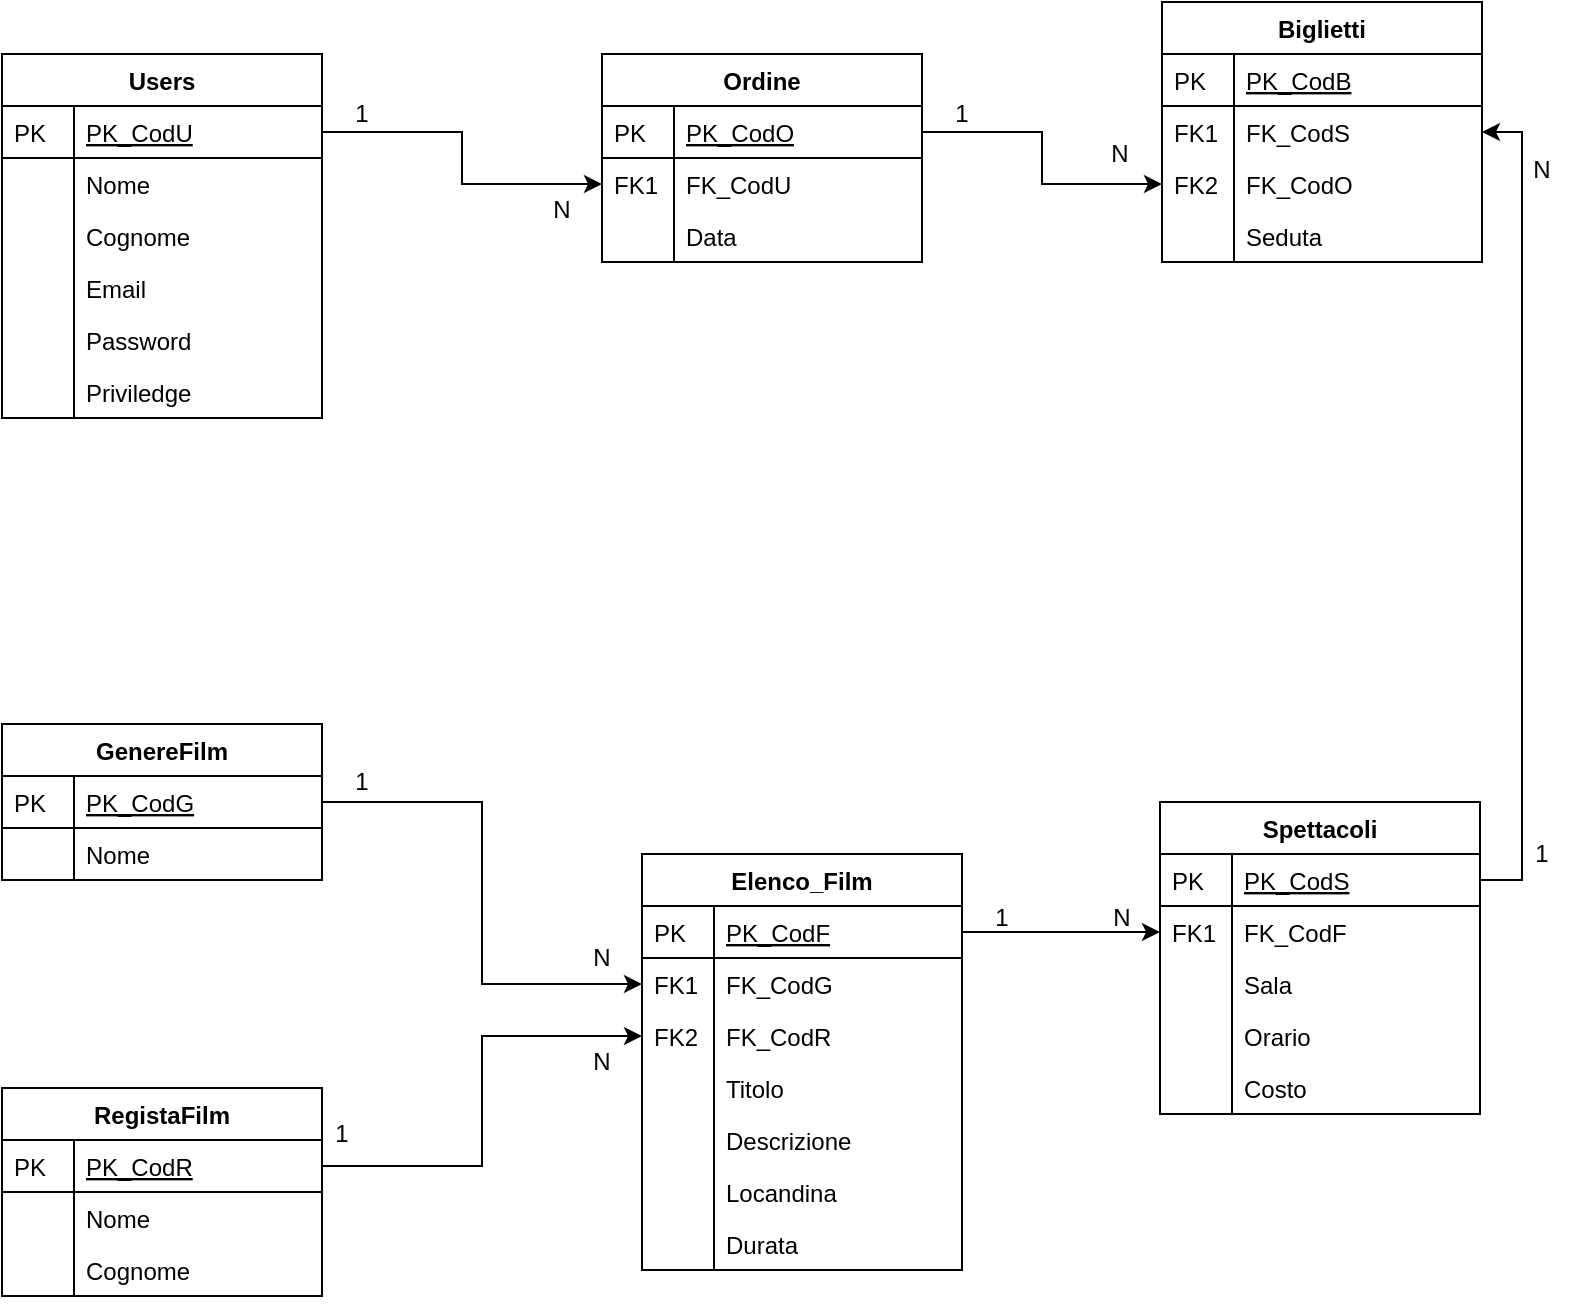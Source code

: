 <mxfile version="12.8.4"><diagram id="C5RBs43oDa-KdzZeNtuy" name="Page-1"><mxGraphModel dx="1422" dy="710" grid="1" gridSize="10" guides="1" tooltips="1" connect="1" arrows="1" fold="1" page="1" pageScale="1" pageWidth="827" pageHeight="1169" math="0" shadow="0"><root><mxCell id="WIyWlLk6GJQsqaUBKTNV-0"/><mxCell id="WIyWlLk6GJQsqaUBKTNV-1" parent="WIyWlLk6GJQsqaUBKTNV-0"/><mxCell id="zkfFHV4jXpPFQw0GAbJ--51" value="Users" style="swimlane;fontStyle=1;childLayout=stackLayout;horizontal=1;startSize=26;horizontalStack=0;resizeParent=1;resizeLast=0;collapsible=1;marginBottom=0;rounded=0;shadow=0;strokeWidth=1;" parent="WIyWlLk6GJQsqaUBKTNV-1" vertex="1"><mxGeometry x="20" y="120" width="160" height="182" as="geometry"><mxRectangle x="20" y="80" width="160" height="26" as="alternateBounds"/></mxGeometry></mxCell><mxCell id="zkfFHV4jXpPFQw0GAbJ--52" value="PK_CodU" style="shape=partialRectangle;top=0;left=0;right=0;bottom=1;align=left;verticalAlign=top;fillColor=none;spacingLeft=40;spacingRight=4;overflow=hidden;rotatable=0;points=[[0,0.5],[1,0.5]];portConstraint=eastwest;dropTarget=0;rounded=0;shadow=0;strokeWidth=1;fontStyle=4" parent="zkfFHV4jXpPFQw0GAbJ--51" vertex="1"><mxGeometry y="26" width="160" height="26" as="geometry"/></mxCell><mxCell id="zkfFHV4jXpPFQw0GAbJ--53" value="PK" style="shape=partialRectangle;top=0;left=0;bottom=0;fillColor=none;align=left;verticalAlign=top;spacingLeft=4;spacingRight=4;overflow=hidden;rotatable=0;points=[];portConstraint=eastwest;part=1;" parent="zkfFHV4jXpPFQw0GAbJ--52" vertex="1" connectable="0"><mxGeometry width="36" height="26" as="geometry"/></mxCell><mxCell id="zkfFHV4jXpPFQw0GAbJ--54" value="Nome" style="shape=partialRectangle;top=0;left=0;right=0;bottom=0;align=left;verticalAlign=top;fillColor=none;spacingLeft=40;spacingRight=4;overflow=hidden;rotatable=0;points=[[0,0.5],[1,0.5]];portConstraint=eastwest;dropTarget=0;rounded=0;shadow=0;strokeWidth=1;" parent="zkfFHV4jXpPFQw0GAbJ--51" vertex="1"><mxGeometry y="52" width="160" height="26" as="geometry"/></mxCell><mxCell id="zkfFHV4jXpPFQw0GAbJ--55" value="" style="shape=partialRectangle;top=0;left=0;bottom=0;fillColor=none;align=left;verticalAlign=top;spacingLeft=4;spacingRight=4;overflow=hidden;rotatable=0;points=[];portConstraint=eastwest;part=1;" parent="zkfFHV4jXpPFQw0GAbJ--54" vertex="1" connectable="0"><mxGeometry width="36" height="26" as="geometry"/></mxCell><mxCell id="Z6C2ZZ_jLRomG3j8PSRA-120" value="Cognome" style="shape=partialRectangle;top=0;left=0;right=0;bottom=0;align=left;verticalAlign=top;fillColor=none;spacingLeft=40;spacingRight=4;overflow=hidden;rotatable=0;points=[[0,0.5],[1,0.5]];portConstraint=eastwest;dropTarget=0;rounded=0;shadow=0;strokeWidth=1;" parent="zkfFHV4jXpPFQw0GAbJ--51" vertex="1"><mxGeometry y="78" width="160" height="26" as="geometry"/></mxCell><mxCell id="Z6C2ZZ_jLRomG3j8PSRA-121" value="" style="shape=partialRectangle;top=0;left=0;bottom=0;fillColor=none;align=left;verticalAlign=top;spacingLeft=4;spacingRight=4;overflow=hidden;rotatable=0;points=[];portConstraint=eastwest;part=1;" parent="Z6C2ZZ_jLRomG3j8PSRA-120" vertex="1" connectable="0"><mxGeometry width="36" height="26" as="geometry"/></mxCell><mxCell id="Z6C2ZZ_jLRomG3j8PSRA-122" value="Email" style="shape=partialRectangle;top=0;left=0;right=0;bottom=0;align=left;verticalAlign=top;fillColor=none;spacingLeft=40;spacingRight=4;overflow=hidden;rotatable=0;points=[[0,0.5],[1,0.5]];portConstraint=eastwest;dropTarget=0;rounded=0;shadow=0;strokeWidth=1;" parent="zkfFHV4jXpPFQw0GAbJ--51" vertex="1"><mxGeometry y="104" width="160" height="26" as="geometry"/></mxCell><mxCell id="Z6C2ZZ_jLRomG3j8PSRA-123" value="" style="shape=partialRectangle;top=0;left=0;bottom=0;fillColor=none;align=left;verticalAlign=top;spacingLeft=4;spacingRight=4;overflow=hidden;rotatable=0;points=[];portConstraint=eastwest;part=1;" parent="Z6C2ZZ_jLRomG3j8PSRA-122" vertex="1" connectable="0"><mxGeometry width="36" height="26" as="geometry"/></mxCell><mxCell id="Z6C2ZZ_jLRomG3j8PSRA-124" value="Password" style="shape=partialRectangle;top=0;left=0;right=0;bottom=0;align=left;verticalAlign=top;fillColor=none;spacingLeft=40;spacingRight=4;overflow=hidden;rotatable=0;points=[[0,0.5],[1,0.5]];portConstraint=eastwest;dropTarget=0;rounded=0;shadow=0;strokeWidth=1;" parent="zkfFHV4jXpPFQw0GAbJ--51" vertex="1"><mxGeometry y="130" width="160" height="26" as="geometry"/></mxCell><mxCell id="Z6C2ZZ_jLRomG3j8PSRA-125" value="" style="shape=partialRectangle;top=0;left=0;bottom=0;fillColor=none;align=left;verticalAlign=top;spacingLeft=4;spacingRight=4;overflow=hidden;rotatable=0;points=[];portConstraint=eastwest;part=1;" parent="Z6C2ZZ_jLRomG3j8PSRA-124" vertex="1" connectable="0"><mxGeometry width="36" height="26" as="geometry"/></mxCell><mxCell id="ylbwK_FqM9ETpgsUrbmx-0" value="Priviledge" style="shape=partialRectangle;top=0;left=0;right=0;bottom=0;align=left;verticalAlign=top;fillColor=none;spacingLeft=40;spacingRight=4;overflow=hidden;rotatable=0;points=[[0,0.5],[1,0.5]];portConstraint=eastwest;dropTarget=0;rounded=0;shadow=0;strokeWidth=1;" vertex="1" parent="zkfFHV4jXpPFQw0GAbJ--51"><mxGeometry y="156" width="160" height="26" as="geometry"/></mxCell><mxCell id="ylbwK_FqM9ETpgsUrbmx-1" value="" style="shape=partialRectangle;top=0;left=0;bottom=0;fillColor=none;align=left;verticalAlign=top;spacingLeft=4;spacingRight=4;overflow=hidden;rotatable=0;points=[];portConstraint=eastwest;part=1;" vertex="1" connectable="0" parent="ylbwK_FqM9ETpgsUrbmx-0"><mxGeometry width="36" height="26" as="geometry"/></mxCell><mxCell id="zkfFHV4jXpPFQw0GAbJ--56" value="Ordine" style="swimlane;fontStyle=1;childLayout=stackLayout;horizontal=1;startSize=26;horizontalStack=0;resizeParent=1;resizeLast=0;collapsible=1;marginBottom=0;rounded=0;shadow=0;strokeWidth=1;" parent="WIyWlLk6GJQsqaUBKTNV-1" vertex="1"><mxGeometry x="320" y="120" width="160" height="104" as="geometry"><mxRectangle x="260" y="80" width="160" height="26" as="alternateBounds"/></mxGeometry></mxCell><mxCell id="zkfFHV4jXpPFQw0GAbJ--57" value="PK_CodO" style="shape=partialRectangle;top=0;left=0;right=0;bottom=1;align=left;verticalAlign=top;fillColor=none;spacingLeft=40;spacingRight=4;overflow=hidden;rotatable=0;points=[[0,0.5],[1,0.5]];portConstraint=eastwest;dropTarget=0;rounded=0;shadow=0;strokeWidth=1;fontStyle=4" parent="zkfFHV4jXpPFQw0GAbJ--56" vertex="1"><mxGeometry y="26" width="160" height="26" as="geometry"/></mxCell><mxCell id="zkfFHV4jXpPFQw0GAbJ--58" value="PK" style="shape=partialRectangle;top=0;left=0;bottom=0;fillColor=none;align=left;verticalAlign=top;spacingLeft=4;spacingRight=4;overflow=hidden;rotatable=0;points=[];portConstraint=eastwest;part=1;" parent="zkfFHV4jXpPFQw0GAbJ--57" vertex="1" connectable="0"><mxGeometry width="36" height="26" as="geometry"/></mxCell><mxCell id="zkfFHV4jXpPFQw0GAbJ--59" value="FK_CodU" style="shape=partialRectangle;top=0;left=0;right=0;bottom=0;align=left;verticalAlign=top;fillColor=none;spacingLeft=40;spacingRight=4;overflow=hidden;rotatable=0;points=[[0,0.5],[1,0.5]];portConstraint=eastwest;dropTarget=0;rounded=0;shadow=0;strokeWidth=1;" parent="zkfFHV4jXpPFQw0GAbJ--56" vertex="1"><mxGeometry y="52" width="160" height="26" as="geometry"/></mxCell><mxCell id="zkfFHV4jXpPFQw0GAbJ--60" value="FK1" style="shape=partialRectangle;top=0;left=0;bottom=0;fillColor=none;align=left;verticalAlign=top;spacingLeft=4;spacingRight=4;overflow=hidden;rotatable=0;points=[];portConstraint=eastwest;part=1;" parent="zkfFHV4jXpPFQw0GAbJ--59" vertex="1" connectable="0"><mxGeometry width="36" height="26" as="geometry"/></mxCell><mxCell id="zkfFHV4jXpPFQw0GAbJ--61" value="Data" style="shape=partialRectangle;top=0;left=0;right=0;bottom=0;align=left;verticalAlign=top;fillColor=none;spacingLeft=40;spacingRight=4;overflow=hidden;rotatable=0;points=[[0,0.5],[1,0.5]];portConstraint=eastwest;dropTarget=0;rounded=0;shadow=0;strokeWidth=1;" parent="zkfFHV4jXpPFQw0GAbJ--56" vertex="1"><mxGeometry y="78" width="160" height="26" as="geometry"/></mxCell><mxCell id="zkfFHV4jXpPFQw0GAbJ--62" value="" style="shape=partialRectangle;top=0;left=0;bottom=0;fillColor=none;align=left;verticalAlign=top;spacingLeft=4;spacingRight=4;overflow=hidden;rotatable=0;points=[];portConstraint=eastwest;part=1;" parent="zkfFHV4jXpPFQw0GAbJ--61" vertex="1" connectable="0"><mxGeometry width="36" height="26" as="geometry"/></mxCell><mxCell id="zkfFHV4jXpPFQw0GAbJ--64" value="Biglietti" style="swimlane;fontStyle=1;childLayout=stackLayout;horizontal=1;startSize=26;horizontalStack=0;resizeParent=1;resizeLast=0;collapsible=1;marginBottom=0;rounded=0;shadow=0;strokeWidth=1;" parent="WIyWlLk6GJQsqaUBKTNV-1" vertex="1"><mxGeometry x="600" y="94" width="160" height="130" as="geometry"><mxRectangle x="260" y="270" width="160" height="26" as="alternateBounds"/></mxGeometry></mxCell><mxCell id="zkfFHV4jXpPFQw0GAbJ--65" value="PK_CodB" style="shape=partialRectangle;top=0;left=0;right=0;bottom=1;align=left;verticalAlign=top;fillColor=none;spacingLeft=40;spacingRight=4;overflow=hidden;rotatable=0;points=[[0,0.5],[1,0.5]];portConstraint=eastwest;dropTarget=0;rounded=0;shadow=0;strokeWidth=1;fontStyle=4" parent="zkfFHV4jXpPFQw0GAbJ--64" vertex="1"><mxGeometry y="26" width="160" height="26" as="geometry"/></mxCell><mxCell id="zkfFHV4jXpPFQw0GAbJ--66" value="PK" style="shape=partialRectangle;top=0;left=0;bottom=0;fillColor=none;align=left;verticalAlign=top;spacingLeft=4;spacingRight=4;overflow=hidden;rotatable=0;points=[];portConstraint=eastwest;part=1;" parent="zkfFHV4jXpPFQw0GAbJ--65" vertex="1" connectable="0"><mxGeometry width="36" height="26" as="geometry"/></mxCell><mxCell id="Z6C2ZZ_jLRomG3j8PSRA-36" value="FK_CodS" style="shape=partialRectangle;top=0;left=0;right=0;bottom=0;align=left;verticalAlign=top;fillColor=none;spacingLeft=40;spacingRight=4;overflow=hidden;rotatable=0;points=[[0,0.5],[1,0.5]];portConstraint=eastwest;dropTarget=0;rounded=0;shadow=0;strokeWidth=1;" parent="zkfFHV4jXpPFQw0GAbJ--64" vertex="1"><mxGeometry y="52" width="160" height="26" as="geometry"/></mxCell><mxCell id="Z6C2ZZ_jLRomG3j8PSRA-37" value="FK1" style="shape=partialRectangle;top=0;left=0;bottom=0;fillColor=none;align=left;verticalAlign=top;spacingLeft=4;spacingRight=4;overflow=hidden;rotatable=0;points=[];portConstraint=eastwest;part=1;" parent="Z6C2ZZ_jLRomG3j8PSRA-36" vertex="1" connectable="0"><mxGeometry width="36" height="26" as="geometry"/></mxCell><mxCell id="Z6C2ZZ_jLRomG3j8PSRA-40" value="FK_CodO" style="shape=partialRectangle;top=0;left=0;right=0;bottom=0;align=left;verticalAlign=top;fillColor=none;spacingLeft=40;spacingRight=4;overflow=hidden;rotatable=0;points=[[0,0.5],[1,0.5]];portConstraint=eastwest;dropTarget=0;rounded=0;shadow=0;strokeWidth=1;" parent="zkfFHV4jXpPFQw0GAbJ--64" vertex="1"><mxGeometry y="78" width="160" height="26" as="geometry"/></mxCell><mxCell id="Z6C2ZZ_jLRomG3j8PSRA-41" value="FK2" style="shape=partialRectangle;top=0;left=0;bottom=0;fillColor=none;align=left;verticalAlign=top;spacingLeft=4;spacingRight=4;overflow=hidden;rotatable=0;points=[];portConstraint=eastwest;part=1;" parent="Z6C2ZZ_jLRomG3j8PSRA-40" vertex="1" connectable="0"><mxGeometry width="36" height="26" as="geometry"/></mxCell><mxCell id="Z6C2ZZ_jLRomG3j8PSRA-45" value="Seduta" style="shape=partialRectangle;top=0;left=0;right=0;bottom=0;align=left;verticalAlign=top;fillColor=none;spacingLeft=40;spacingRight=4;overflow=hidden;rotatable=0;points=[[0,0.5],[1,0.5]];portConstraint=eastwest;dropTarget=0;rounded=0;shadow=0;strokeWidth=1;" parent="zkfFHV4jXpPFQw0GAbJ--64" vertex="1"><mxGeometry y="104" width="160" height="26" as="geometry"/></mxCell><mxCell id="Z6C2ZZ_jLRomG3j8PSRA-46" value="" style="shape=partialRectangle;top=0;left=0;bottom=0;fillColor=none;align=left;verticalAlign=top;spacingLeft=4;spacingRight=4;overflow=hidden;rotatable=0;points=[];portConstraint=eastwest;part=1;" parent="Z6C2ZZ_jLRomG3j8PSRA-45" vertex="1" connectable="0"><mxGeometry width="36" height="26" as="geometry"/></mxCell><mxCell id="Z6C2ZZ_jLRomG3j8PSRA-3" value="Elenco_Film" style="swimlane;fontStyle=1;childLayout=stackLayout;horizontal=1;startSize=26;horizontalStack=0;resizeParent=1;resizeLast=0;collapsible=1;marginBottom=0;rounded=0;shadow=0;strokeWidth=1;" parent="WIyWlLk6GJQsqaUBKTNV-1" vertex="1"><mxGeometry x="340" y="520" width="160" height="208" as="geometry"><mxRectangle x="20" y="80" width="160" height="26" as="alternateBounds"/></mxGeometry></mxCell><mxCell id="Z6C2ZZ_jLRomG3j8PSRA-4" value="PK_CodF" style="shape=partialRectangle;top=0;left=0;right=0;bottom=1;align=left;verticalAlign=top;fillColor=none;spacingLeft=40;spacingRight=4;overflow=hidden;rotatable=0;points=[[0,0.5],[1,0.5]];portConstraint=eastwest;dropTarget=0;rounded=0;shadow=0;strokeWidth=1;fontStyle=4" parent="Z6C2ZZ_jLRomG3j8PSRA-3" vertex="1"><mxGeometry y="26" width="160" height="26" as="geometry"/></mxCell><mxCell id="Z6C2ZZ_jLRomG3j8PSRA-5" value="PK" style="shape=partialRectangle;top=0;left=0;bottom=0;fillColor=none;align=left;verticalAlign=top;spacingLeft=4;spacingRight=4;overflow=hidden;rotatable=0;points=[];portConstraint=eastwest;part=1;" parent="Z6C2ZZ_jLRomG3j8PSRA-4" vertex="1" connectable="0"><mxGeometry width="36" height="26" as="geometry"/></mxCell><mxCell id="Z6C2ZZ_jLRomG3j8PSRA-86" value="FK_CodG" style="shape=partialRectangle;top=0;left=0;right=0;bottom=0;align=left;verticalAlign=top;fillColor=none;spacingLeft=40;spacingRight=4;overflow=hidden;rotatable=0;points=[[0,0.5],[1,0.5]];portConstraint=eastwest;dropTarget=0;rounded=0;shadow=0;strokeWidth=1;" parent="Z6C2ZZ_jLRomG3j8PSRA-3" vertex="1"><mxGeometry y="52" width="160" height="26" as="geometry"/></mxCell><mxCell id="Z6C2ZZ_jLRomG3j8PSRA-87" value="FK1" style="shape=partialRectangle;top=0;left=0;bottom=0;fillColor=none;align=left;verticalAlign=top;spacingLeft=4;spacingRight=4;overflow=hidden;rotatable=0;points=[];portConstraint=eastwest;part=1;" parent="Z6C2ZZ_jLRomG3j8PSRA-86" vertex="1" connectable="0"><mxGeometry width="36" height="26" as="geometry"/></mxCell><mxCell id="Z6C2ZZ_jLRomG3j8PSRA-96" value="FK_CodR" style="shape=partialRectangle;top=0;left=0;right=0;bottom=0;align=left;verticalAlign=top;fillColor=none;spacingLeft=40;spacingRight=4;overflow=hidden;rotatable=0;points=[[0,0.5],[1,0.5]];portConstraint=eastwest;dropTarget=0;rounded=0;shadow=0;strokeWidth=1;" parent="Z6C2ZZ_jLRomG3j8PSRA-3" vertex="1"><mxGeometry y="78" width="160" height="26" as="geometry"/></mxCell><mxCell id="Z6C2ZZ_jLRomG3j8PSRA-97" value="FK2" style="shape=partialRectangle;top=0;left=0;bottom=0;fillColor=none;align=left;verticalAlign=top;spacingLeft=4;spacingRight=4;overflow=hidden;rotatable=0;points=[];portConstraint=eastwest;part=1;" parent="Z6C2ZZ_jLRomG3j8PSRA-96" vertex="1" connectable="0"><mxGeometry width="36" height="26" as="geometry"/></mxCell><mxCell id="Z6C2ZZ_jLRomG3j8PSRA-6" value="Titolo" style="shape=partialRectangle;top=0;left=0;right=0;bottom=0;align=left;verticalAlign=top;fillColor=none;spacingLeft=40;spacingRight=4;overflow=hidden;rotatable=0;points=[[0,0.5],[1,0.5]];portConstraint=eastwest;dropTarget=0;rounded=0;shadow=0;strokeWidth=1;" parent="Z6C2ZZ_jLRomG3j8PSRA-3" vertex="1"><mxGeometry y="104" width="160" height="26" as="geometry"/></mxCell><mxCell id="Z6C2ZZ_jLRomG3j8PSRA-7" value="" style="shape=partialRectangle;top=0;left=0;bottom=0;fillColor=none;align=left;verticalAlign=top;spacingLeft=4;spacingRight=4;overflow=hidden;rotatable=0;points=[];portConstraint=eastwest;part=1;" parent="Z6C2ZZ_jLRomG3j8PSRA-6" vertex="1" connectable="0"><mxGeometry width="36" height="26" as="geometry"/></mxCell><mxCell id="Z6C2ZZ_jLRomG3j8PSRA-77" value="Descrizione" style="shape=partialRectangle;top=0;left=0;right=0;bottom=0;align=left;verticalAlign=top;fillColor=none;spacingLeft=40;spacingRight=4;overflow=hidden;rotatable=0;points=[[0,0.5],[1,0.5]];portConstraint=eastwest;dropTarget=0;rounded=0;shadow=0;strokeWidth=1;" parent="Z6C2ZZ_jLRomG3j8PSRA-3" vertex="1"><mxGeometry y="130" width="160" height="26" as="geometry"/></mxCell><mxCell id="Z6C2ZZ_jLRomG3j8PSRA-78" value="" style="shape=partialRectangle;top=0;left=0;bottom=0;fillColor=none;align=left;verticalAlign=top;spacingLeft=4;spacingRight=4;overflow=hidden;rotatable=0;points=[];portConstraint=eastwest;part=1;" parent="Z6C2ZZ_jLRomG3j8PSRA-77" vertex="1" connectable="0"><mxGeometry width="36" height="26" as="geometry"/></mxCell><mxCell id="Z6C2ZZ_jLRomG3j8PSRA-89" value="Locandina" style="shape=partialRectangle;top=0;left=0;right=0;bottom=0;align=left;verticalAlign=top;fillColor=none;spacingLeft=40;spacingRight=4;overflow=hidden;rotatable=0;points=[[0,0.5],[1,0.5]];portConstraint=eastwest;dropTarget=0;rounded=0;shadow=0;strokeWidth=1;" parent="Z6C2ZZ_jLRomG3j8PSRA-3" vertex="1"><mxGeometry y="156" width="160" height="26" as="geometry"/></mxCell><mxCell id="Z6C2ZZ_jLRomG3j8PSRA-90" value="" style="shape=partialRectangle;top=0;left=0;bottom=0;fillColor=none;align=left;verticalAlign=top;spacingLeft=4;spacingRight=4;overflow=hidden;rotatable=0;points=[];portConstraint=eastwest;part=1;" parent="Z6C2ZZ_jLRomG3j8PSRA-89" vertex="1" connectable="0"><mxGeometry width="36" height="26" as="geometry"/></mxCell><mxCell id="Z6C2ZZ_jLRomG3j8PSRA-105" value="Durata" style="shape=partialRectangle;top=0;left=0;right=0;bottom=0;align=left;verticalAlign=top;fillColor=none;spacingLeft=40;spacingRight=4;overflow=hidden;rotatable=0;points=[[0,0.5],[1,0.5]];portConstraint=eastwest;dropTarget=0;rounded=0;shadow=0;strokeWidth=1;" parent="Z6C2ZZ_jLRomG3j8PSRA-3" vertex="1"><mxGeometry y="182" width="160" height="26" as="geometry"/></mxCell><mxCell id="Z6C2ZZ_jLRomG3j8PSRA-106" value="" style="shape=partialRectangle;top=0;left=0;bottom=0;fillColor=none;align=left;verticalAlign=top;spacingLeft=4;spacingRight=4;overflow=hidden;rotatable=0;points=[];portConstraint=eastwest;part=1;" parent="Z6C2ZZ_jLRomG3j8PSRA-105" vertex="1" connectable="0"><mxGeometry width="36" height="26" as="geometry"/></mxCell><mxCell id="Z6C2ZZ_jLRomG3j8PSRA-14" value="Spettacoli" style="swimlane;fontStyle=1;childLayout=stackLayout;horizontal=1;startSize=26;horizontalStack=0;resizeParent=1;resizeLast=0;collapsible=1;marginBottom=0;rounded=0;shadow=0;strokeWidth=1;" parent="WIyWlLk6GJQsqaUBKTNV-1" vertex="1"><mxGeometry x="599" y="494" width="160" height="156" as="geometry"><mxRectangle x="600" y="491" width="160" height="26" as="alternateBounds"/></mxGeometry></mxCell><mxCell id="Z6C2ZZ_jLRomG3j8PSRA-15" value="PK_CodS&#10;" style="shape=partialRectangle;top=0;left=0;right=0;bottom=1;align=left;verticalAlign=top;fillColor=none;spacingLeft=40;spacingRight=4;overflow=hidden;rotatable=0;points=[[0,0.5],[1,0.5]];portConstraint=eastwest;dropTarget=0;rounded=0;shadow=0;strokeWidth=1;fontStyle=4" parent="Z6C2ZZ_jLRomG3j8PSRA-14" vertex="1"><mxGeometry y="26" width="160" height="26" as="geometry"/></mxCell><mxCell id="Z6C2ZZ_jLRomG3j8PSRA-16" value="PK" style="shape=partialRectangle;top=0;left=0;bottom=0;fillColor=none;align=left;verticalAlign=top;spacingLeft=4;spacingRight=4;overflow=hidden;rotatable=0;points=[];portConstraint=eastwest;part=1;" parent="Z6C2ZZ_jLRomG3j8PSRA-15" vertex="1" connectable="0"><mxGeometry width="36" height="26" as="geometry"/></mxCell><mxCell id="Z6C2ZZ_jLRomG3j8PSRA-19" value="FK_CodF" style="shape=partialRectangle;top=0;left=0;right=0;bottom=0;align=left;verticalAlign=top;fillColor=none;spacingLeft=40;spacingRight=4;overflow=hidden;rotatable=0;points=[[0,0.5],[1,0.5]];portConstraint=eastwest;dropTarget=0;rounded=0;shadow=0;strokeWidth=1;" parent="Z6C2ZZ_jLRomG3j8PSRA-14" vertex="1"><mxGeometry y="52" width="160" height="26" as="geometry"/></mxCell><mxCell id="Z6C2ZZ_jLRomG3j8PSRA-20" value="FK1" style="shape=partialRectangle;top=0;left=0;bottom=0;fillColor=none;align=left;verticalAlign=top;spacingLeft=4;spacingRight=4;overflow=hidden;rotatable=0;points=[];portConstraint=eastwest;part=1;" parent="Z6C2ZZ_jLRomG3j8PSRA-19" vertex="1" connectable="0"><mxGeometry width="36" height="26" as="geometry"/></mxCell><mxCell id="Z6C2ZZ_jLRomG3j8PSRA-17" value="Sala" style="shape=partialRectangle;top=0;left=0;right=0;bottom=0;align=left;verticalAlign=top;fillColor=none;spacingLeft=40;spacingRight=4;overflow=hidden;rotatable=0;points=[[0,0.5],[1,0.5]];portConstraint=eastwest;dropTarget=0;rounded=0;shadow=0;strokeWidth=1;" parent="Z6C2ZZ_jLRomG3j8PSRA-14" vertex="1"><mxGeometry y="78" width="160" height="26" as="geometry"/></mxCell><mxCell id="Z6C2ZZ_jLRomG3j8PSRA-18" value="" style="shape=partialRectangle;top=0;left=0;bottom=0;fillColor=none;align=left;verticalAlign=top;spacingLeft=4;spacingRight=4;overflow=hidden;rotatable=0;points=[];portConstraint=eastwest;part=1;" parent="Z6C2ZZ_jLRomG3j8PSRA-17" vertex="1" connectable="0"><mxGeometry width="36" height="26" as="geometry"/></mxCell><mxCell id="Z6C2ZZ_jLRomG3j8PSRA-9" value="Orario" style="shape=partialRectangle;top=0;left=0;right=0;bottom=0;align=left;verticalAlign=top;fillColor=none;spacingLeft=40;spacingRight=4;overflow=hidden;rotatable=0;points=[[0,0.5],[1,0.5]];portConstraint=eastwest;dropTarget=0;rounded=0;shadow=0;strokeWidth=1;" parent="Z6C2ZZ_jLRomG3j8PSRA-14" vertex="1"><mxGeometry y="104" width="160" height="26" as="geometry"/></mxCell><mxCell id="Z6C2ZZ_jLRomG3j8PSRA-10" value="" style="shape=partialRectangle;top=0;left=0;bottom=0;fillColor=none;align=left;verticalAlign=top;spacingLeft=4;spacingRight=4;overflow=hidden;rotatable=0;points=[];portConstraint=eastwest;part=1;" parent="Z6C2ZZ_jLRomG3j8PSRA-9" vertex="1" connectable="0"><mxGeometry width="36" height="26" as="geometry"/></mxCell><mxCell id="Z6C2ZZ_jLRomG3j8PSRA-68" value="Costo" style="shape=partialRectangle;top=0;left=0;right=0;bottom=0;align=left;verticalAlign=top;fillColor=none;spacingLeft=40;spacingRight=4;overflow=hidden;rotatable=0;points=[[0,0.5],[1,0.5]];portConstraint=eastwest;dropTarget=0;rounded=0;shadow=0;strokeWidth=1;" parent="Z6C2ZZ_jLRomG3j8PSRA-14" vertex="1"><mxGeometry y="130" width="160" height="26" as="geometry"/></mxCell><mxCell id="Z6C2ZZ_jLRomG3j8PSRA-69" value="" style="shape=partialRectangle;top=0;left=0;bottom=0;fillColor=none;align=left;verticalAlign=top;spacingLeft=4;spacingRight=4;overflow=hidden;rotatable=0;points=[];portConstraint=eastwest;part=1;" parent="Z6C2ZZ_jLRomG3j8PSRA-68" vertex="1" connectable="0"><mxGeometry width="36" height="26" as="geometry"/></mxCell><mxCell id="Z6C2ZZ_jLRomG3j8PSRA-23" style="edgeStyle=orthogonalEdgeStyle;rounded=0;orthogonalLoop=1;jettySize=auto;html=1;exitX=1;exitY=0.5;exitDx=0;exitDy=0;" parent="WIyWlLk6GJQsqaUBKTNV-1" source="Z6C2ZZ_jLRomG3j8PSRA-4" target="Z6C2ZZ_jLRomG3j8PSRA-19" edge="1"><mxGeometry relative="1" as="geometry"/></mxCell><mxCell id="Z6C2ZZ_jLRomG3j8PSRA-29" value="N" style="text;html=1;strokeColor=none;fillColor=none;align=center;verticalAlign=middle;whiteSpace=wrap;rounded=0;" parent="WIyWlLk6GJQsqaUBKTNV-1" vertex="1"><mxGeometry x="560" y="542" width="40" height="20" as="geometry"/></mxCell><mxCell id="Z6C2ZZ_jLRomG3j8PSRA-30" value="1" style="text;html=1;strokeColor=none;fillColor=none;align=center;verticalAlign=middle;whiteSpace=wrap;rounded=0;" parent="WIyWlLk6GJQsqaUBKTNV-1" vertex="1"><mxGeometry x="500" y="542" width="40" height="20" as="geometry"/></mxCell><mxCell id="Z6C2ZZ_jLRomG3j8PSRA-31" value="N" style="text;html=1;strokeColor=none;fillColor=none;align=center;verticalAlign=middle;whiteSpace=wrap;rounded=0;" parent="WIyWlLk6GJQsqaUBKTNV-1" vertex="1"><mxGeometry x="770" y="168" width="40" height="20" as="geometry"/></mxCell><mxCell id="Z6C2ZZ_jLRomG3j8PSRA-34" value="1" style="text;html=1;strokeColor=none;fillColor=none;align=center;verticalAlign=middle;whiteSpace=wrap;rounded=0;" parent="WIyWlLk6GJQsqaUBKTNV-1" vertex="1"><mxGeometry x="770" y="510" width="40" height="20" as="geometry"/></mxCell><mxCell id="Z6C2ZZ_jLRomG3j8PSRA-39" style="edgeStyle=orthogonalEdgeStyle;rounded=0;orthogonalLoop=1;jettySize=auto;html=1;exitX=1;exitY=0.5;exitDx=0;exitDy=0;entryX=1;entryY=0.5;entryDx=0;entryDy=0;" parent="WIyWlLk6GJQsqaUBKTNV-1" source="Z6C2ZZ_jLRomG3j8PSRA-15" target="Z6C2ZZ_jLRomG3j8PSRA-36" edge="1"><mxGeometry relative="1" as="geometry"/></mxCell><mxCell id="Z6C2ZZ_jLRomG3j8PSRA-42" style="edgeStyle=orthogonalEdgeStyle;rounded=0;orthogonalLoop=1;jettySize=auto;html=1;exitX=1;exitY=0.5;exitDx=0;exitDy=0;" parent="WIyWlLk6GJQsqaUBKTNV-1" source="zkfFHV4jXpPFQw0GAbJ--57" target="Z6C2ZZ_jLRomG3j8PSRA-40" edge="1"><mxGeometry relative="1" as="geometry"/></mxCell><mxCell id="Z6C2ZZ_jLRomG3j8PSRA-43" value="N" style="text;html=1;strokeColor=none;fillColor=none;align=center;verticalAlign=middle;whiteSpace=wrap;rounded=0;" parent="WIyWlLk6GJQsqaUBKTNV-1" vertex="1"><mxGeometry x="559" y="160" width="40" height="20" as="geometry"/></mxCell><mxCell id="Z6C2ZZ_jLRomG3j8PSRA-44" value="1" style="text;html=1;strokeColor=none;fillColor=none;align=center;verticalAlign=middle;whiteSpace=wrap;rounded=0;" parent="WIyWlLk6GJQsqaUBKTNV-1" vertex="1"><mxGeometry x="480" y="140" width="40" height="20" as="geometry"/></mxCell><mxCell id="Z6C2ZZ_jLRomG3j8PSRA-79" value="GenereFilm" style="swimlane;fontStyle=1;childLayout=stackLayout;horizontal=1;startSize=26;horizontalStack=0;resizeParent=1;resizeLast=0;collapsible=1;marginBottom=0;rounded=0;shadow=0;strokeWidth=1;" parent="WIyWlLk6GJQsqaUBKTNV-1" vertex="1"><mxGeometry x="20" y="455" width="160" height="78" as="geometry"><mxRectangle x="20" y="80" width="160" height="26" as="alternateBounds"/></mxGeometry></mxCell><mxCell id="Z6C2ZZ_jLRomG3j8PSRA-80" value="PK_CodG" style="shape=partialRectangle;top=0;left=0;right=0;bottom=1;align=left;verticalAlign=top;fillColor=none;spacingLeft=40;spacingRight=4;overflow=hidden;rotatable=0;points=[[0,0.5],[1,0.5]];portConstraint=eastwest;dropTarget=0;rounded=0;shadow=0;strokeWidth=1;fontStyle=4" parent="Z6C2ZZ_jLRomG3j8PSRA-79" vertex="1"><mxGeometry y="26" width="160" height="26" as="geometry"/></mxCell><mxCell id="Z6C2ZZ_jLRomG3j8PSRA-81" value="PK" style="shape=partialRectangle;top=0;left=0;bottom=0;fillColor=none;align=left;verticalAlign=top;spacingLeft=4;spacingRight=4;overflow=hidden;rotatable=0;points=[];portConstraint=eastwest;part=1;" parent="Z6C2ZZ_jLRomG3j8PSRA-80" vertex="1" connectable="0"><mxGeometry width="36" height="26" as="geometry"/></mxCell><mxCell id="Z6C2ZZ_jLRomG3j8PSRA-82" value="Nome" style="shape=partialRectangle;top=0;left=0;right=0;bottom=0;align=left;verticalAlign=top;fillColor=none;spacingLeft=40;spacingRight=4;overflow=hidden;rotatable=0;points=[[0,0.5],[1,0.5]];portConstraint=eastwest;dropTarget=0;rounded=0;shadow=0;strokeWidth=1;" parent="Z6C2ZZ_jLRomG3j8PSRA-79" vertex="1"><mxGeometry y="52" width="160" height="26" as="geometry"/></mxCell><mxCell id="Z6C2ZZ_jLRomG3j8PSRA-83" value="" style="shape=partialRectangle;top=0;left=0;bottom=0;fillColor=none;align=left;verticalAlign=top;spacingLeft=4;spacingRight=4;overflow=hidden;rotatable=0;points=[];portConstraint=eastwest;part=1;" parent="Z6C2ZZ_jLRomG3j8PSRA-82" vertex="1" connectable="0"><mxGeometry width="36" height="26" as="geometry"/></mxCell><mxCell id="Z6C2ZZ_jLRomG3j8PSRA-88" style="edgeStyle=orthogonalEdgeStyle;rounded=0;orthogonalLoop=1;jettySize=auto;html=1;exitX=1;exitY=0.5;exitDx=0;exitDy=0;entryX=0;entryY=0.5;entryDx=0;entryDy=0;" parent="WIyWlLk6GJQsqaUBKTNV-1" source="Z6C2ZZ_jLRomG3j8PSRA-80" target="Z6C2ZZ_jLRomG3j8PSRA-86" edge="1"><mxGeometry relative="1" as="geometry"/></mxCell><mxCell id="Z6C2ZZ_jLRomG3j8PSRA-91" value="RegistaFilm" style="swimlane;fontStyle=1;childLayout=stackLayout;horizontal=1;startSize=26;horizontalStack=0;resizeParent=1;resizeLast=0;collapsible=1;marginBottom=0;rounded=0;shadow=0;strokeWidth=1;" parent="WIyWlLk6GJQsqaUBKTNV-1" vertex="1"><mxGeometry x="20" y="637" width="160" height="104" as="geometry"><mxRectangle x="20" y="80" width="160" height="26" as="alternateBounds"/></mxGeometry></mxCell><mxCell id="Z6C2ZZ_jLRomG3j8PSRA-92" value="PK_CodR" style="shape=partialRectangle;top=0;left=0;right=0;bottom=1;align=left;verticalAlign=top;fillColor=none;spacingLeft=40;spacingRight=4;overflow=hidden;rotatable=0;points=[[0,0.5],[1,0.5]];portConstraint=eastwest;dropTarget=0;rounded=0;shadow=0;strokeWidth=1;fontStyle=4" parent="Z6C2ZZ_jLRomG3j8PSRA-91" vertex="1"><mxGeometry y="26" width="160" height="26" as="geometry"/></mxCell><mxCell id="Z6C2ZZ_jLRomG3j8PSRA-93" value="PK" style="shape=partialRectangle;top=0;left=0;bottom=0;fillColor=none;align=left;verticalAlign=top;spacingLeft=4;spacingRight=4;overflow=hidden;rotatable=0;points=[];portConstraint=eastwest;part=1;" parent="Z6C2ZZ_jLRomG3j8PSRA-92" vertex="1" connectable="0"><mxGeometry width="36" height="26" as="geometry"/></mxCell><mxCell id="Z6C2ZZ_jLRomG3j8PSRA-94" value="Nome" style="shape=partialRectangle;top=0;left=0;right=0;bottom=0;align=left;verticalAlign=top;fillColor=none;spacingLeft=40;spacingRight=4;overflow=hidden;rotatable=0;points=[[0,0.5],[1,0.5]];portConstraint=eastwest;dropTarget=0;rounded=0;shadow=0;strokeWidth=1;" parent="Z6C2ZZ_jLRomG3j8PSRA-91" vertex="1"><mxGeometry y="52" width="160" height="26" as="geometry"/></mxCell><mxCell id="Z6C2ZZ_jLRomG3j8PSRA-95" value="" style="shape=partialRectangle;top=0;left=0;bottom=0;fillColor=none;align=left;verticalAlign=top;spacingLeft=4;spacingRight=4;overflow=hidden;rotatable=0;points=[];portConstraint=eastwest;part=1;" parent="Z6C2ZZ_jLRomG3j8PSRA-94" vertex="1" connectable="0"><mxGeometry width="36" height="26" as="geometry"/></mxCell><mxCell id="Z6C2ZZ_jLRomG3j8PSRA-101" value="Cognome" style="shape=partialRectangle;top=0;left=0;right=0;bottom=0;align=left;verticalAlign=top;fillColor=none;spacingLeft=40;spacingRight=4;overflow=hidden;rotatable=0;points=[[0,0.5],[1,0.5]];portConstraint=eastwest;dropTarget=0;rounded=0;shadow=0;strokeWidth=1;" parent="Z6C2ZZ_jLRomG3j8PSRA-91" vertex="1"><mxGeometry y="78" width="160" height="26" as="geometry"/></mxCell><mxCell id="Z6C2ZZ_jLRomG3j8PSRA-102" value="" style="shape=partialRectangle;top=0;left=0;bottom=0;fillColor=none;align=left;verticalAlign=top;spacingLeft=4;spacingRight=4;overflow=hidden;rotatable=0;points=[];portConstraint=eastwest;part=1;" parent="Z6C2ZZ_jLRomG3j8PSRA-101" vertex="1" connectable="0"><mxGeometry width="36" height="26" as="geometry"/></mxCell><mxCell id="Z6C2ZZ_jLRomG3j8PSRA-98" style="edgeStyle=orthogonalEdgeStyle;rounded=0;orthogonalLoop=1;jettySize=auto;html=1;exitX=1;exitY=0.5;exitDx=0;exitDy=0;" parent="WIyWlLk6GJQsqaUBKTNV-1" source="Z6C2ZZ_jLRomG3j8PSRA-92" target="Z6C2ZZ_jLRomG3j8PSRA-96" edge="1"><mxGeometry relative="1" as="geometry"/></mxCell><mxCell id="Z6C2ZZ_jLRomG3j8PSRA-114" value="N" style="text;html=1;strokeColor=none;fillColor=none;align=center;verticalAlign=middle;whiteSpace=wrap;rounded=0;" parent="WIyWlLk6GJQsqaUBKTNV-1" vertex="1"><mxGeometry x="300" y="562" width="40" height="20" as="geometry"/></mxCell><mxCell id="Z6C2ZZ_jLRomG3j8PSRA-115" value="1" style="text;html=1;strokeColor=none;fillColor=none;align=center;verticalAlign=middle;whiteSpace=wrap;rounded=0;" parent="WIyWlLk6GJQsqaUBKTNV-1" vertex="1"><mxGeometry x="180" y="474" width="40" height="20" as="geometry"/></mxCell><mxCell id="Z6C2ZZ_jLRomG3j8PSRA-116" value="1" style="text;html=1;strokeColor=none;fillColor=none;align=center;verticalAlign=middle;whiteSpace=wrap;rounded=0;" parent="WIyWlLk6GJQsqaUBKTNV-1" vertex="1"><mxGeometry x="170" y="650" width="40" height="20" as="geometry"/></mxCell><mxCell id="Z6C2ZZ_jLRomG3j8PSRA-117" value="N" style="text;html=1;strokeColor=none;fillColor=none;align=center;verticalAlign=middle;whiteSpace=wrap;rounded=0;" parent="WIyWlLk6GJQsqaUBKTNV-1" vertex="1"><mxGeometry x="300" y="614" width="40" height="20" as="geometry"/></mxCell><mxCell id="Z6C2ZZ_jLRomG3j8PSRA-127" style="edgeStyle=orthogonalEdgeStyle;rounded=0;orthogonalLoop=1;jettySize=auto;html=1;exitX=1;exitY=0.5;exitDx=0;exitDy=0;" parent="WIyWlLk6GJQsqaUBKTNV-1" source="zkfFHV4jXpPFQw0GAbJ--52" target="zkfFHV4jXpPFQw0GAbJ--59" edge="1"><mxGeometry relative="1" as="geometry"/></mxCell><mxCell id="Z6C2ZZ_jLRomG3j8PSRA-130" value="N" style="text;html=1;strokeColor=none;fillColor=none;align=center;verticalAlign=middle;whiteSpace=wrap;rounded=0;" parent="WIyWlLk6GJQsqaUBKTNV-1" vertex="1"><mxGeometry x="280" y="188" width="40" height="20" as="geometry"/></mxCell><mxCell id="Z6C2ZZ_jLRomG3j8PSRA-131" value="1" style="text;html=1;strokeColor=none;fillColor=none;align=center;verticalAlign=middle;whiteSpace=wrap;rounded=0;" parent="WIyWlLk6GJQsqaUBKTNV-1" vertex="1"><mxGeometry x="180" y="140" width="40" height="20" as="geometry"/></mxCell></root></mxGraphModel></diagram></mxfile>